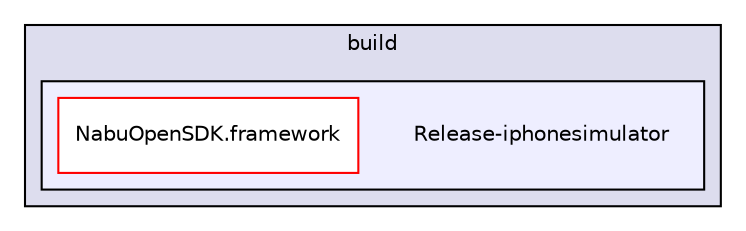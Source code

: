 digraph "Release-iphonesimulator" {
  compound=true
  node [ fontsize="10", fontname="Helvetica"];
  edge [ labelfontsize="10", labelfontname="Helvetica"];
  subgraph clusterdir_4fef79e7177ba769987a8da36c892c5f {
    graph [ bgcolor="#ddddee", pencolor="black", label="build" fontname="Helvetica", fontsize="10", URL="dir_4fef79e7177ba769987a8da36c892c5f.html"]
  subgraph clusterdir_9edbd518fd16704186dd41bdb45ee343 {
    graph [ bgcolor="#eeeeff", pencolor="black", label="" URL="dir_9edbd518fd16704186dd41bdb45ee343.html"];
    dir_9edbd518fd16704186dd41bdb45ee343 [shape=plaintext label="Release-iphonesimulator"];
    dir_818cd8fdf75ce6bdfca519ab172cce24 [shape=box label="NabuOpenSDK.framework" color="red" fillcolor="white" style="filled" URL="dir_818cd8fdf75ce6bdfca519ab172cce24.html"];
  }
  }
}
